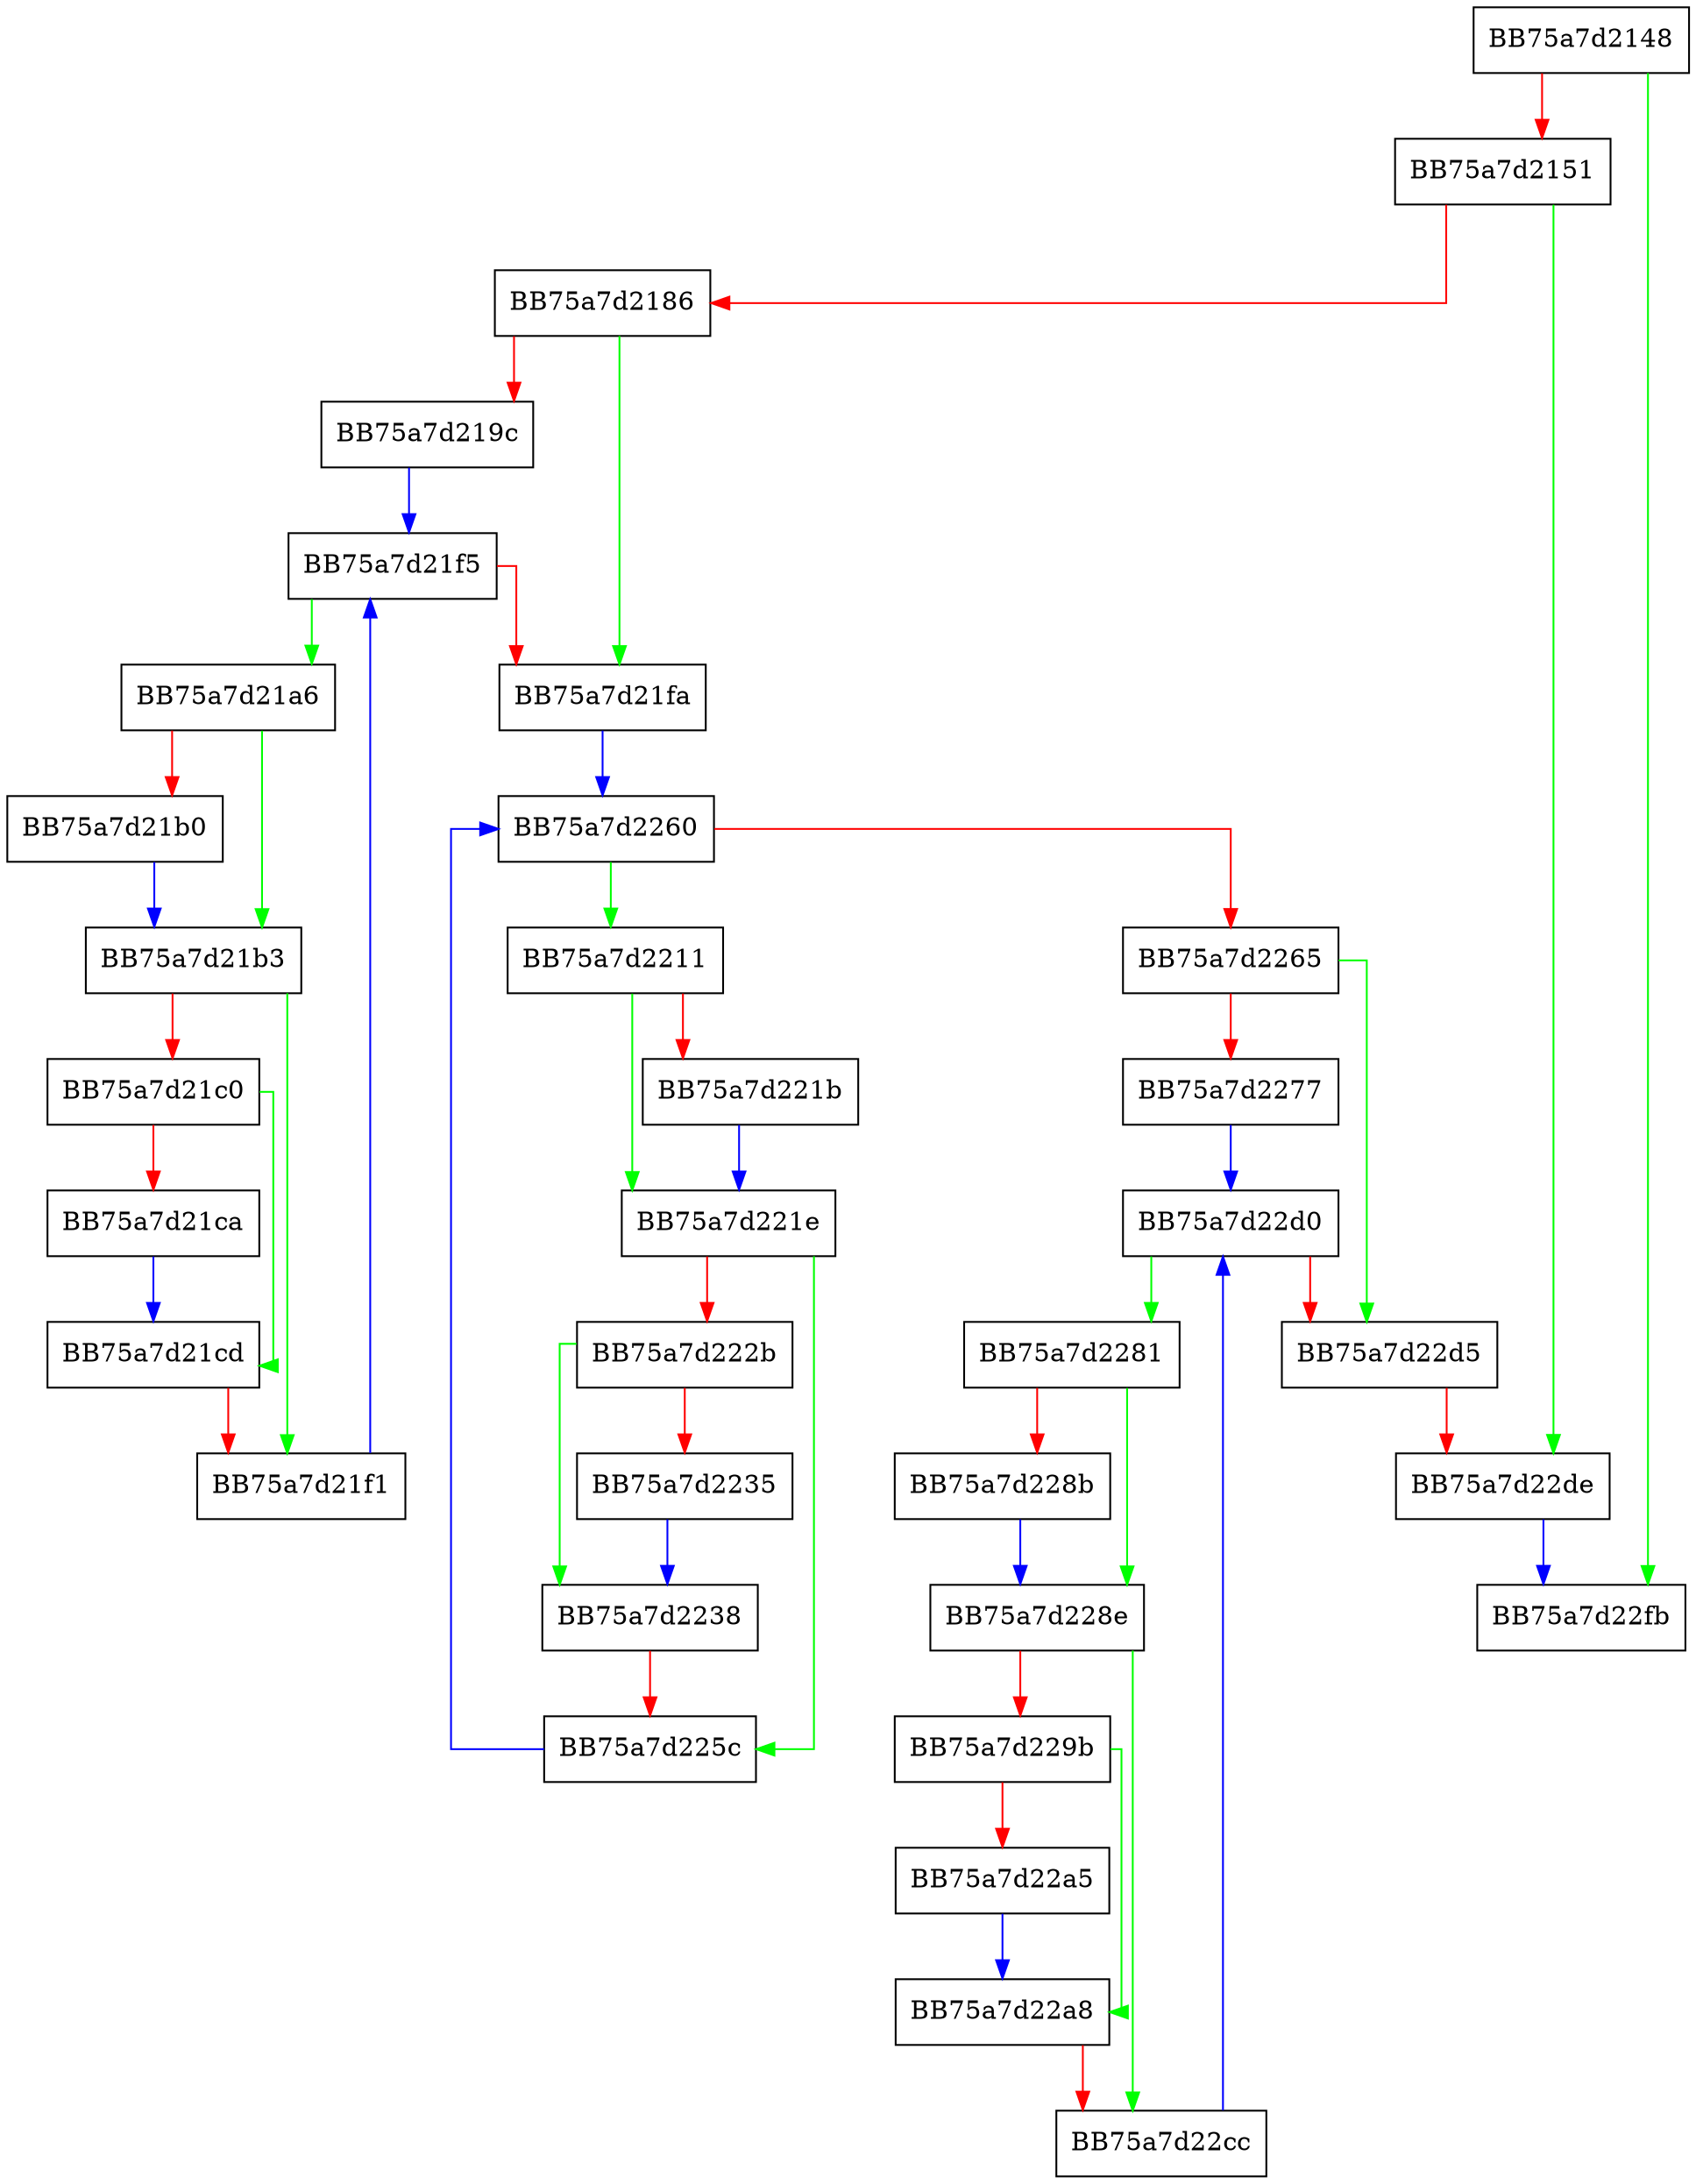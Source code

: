 digraph IsExcludedPath {
  node [shape="box"];
  graph [splines=ortho];
  BB75a7d2148 -> BB75a7d22fb [color="green"];
  BB75a7d2148 -> BB75a7d2151 [color="red"];
  BB75a7d2151 -> BB75a7d22de [color="green"];
  BB75a7d2151 -> BB75a7d2186 [color="red"];
  BB75a7d2186 -> BB75a7d21fa [color="green"];
  BB75a7d2186 -> BB75a7d219c [color="red"];
  BB75a7d219c -> BB75a7d21f5 [color="blue"];
  BB75a7d21a6 -> BB75a7d21b3 [color="green"];
  BB75a7d21a6 -> BB75a7d21b0 [color="red"];
  BB75a7d21b0 -> BB75a7d21b3 [color="blue"];
  BB75a7d21b3 -> BB75a7d21f1 [color="green"];
  BB75a7d21b3 -> BB75a7d21c0 [color="red"];
  BB75a7d21c0 -> BB75a7d21cd [color="green"];
  BB75a7d21c0 -> BB75a7d21ca [color="red"];
  BB75a7d21ca -> BB75a7d21cd [color="blue"];
  BB75a7d21cd -> BB75a7d21f1 [color="red"];
  BB75a7d21f1 -> BB75a7d21f5 [color="blue"];
  BB75a7d21f5 -> BB75a7d21a6 [color="green"];
  BB75a7d21f5 -> BB75a7d21fa [color="red"];
  BB75a7d21fa -> BB75a7d2260 [color="blue"];
  BB75a7d2211 -> BB75a7d221e [color="green"];
  BB75a7d2211 -> BB75a7d221b [color="red"];
  BB75a7d221b -> BB75a7d221e [color="blue"];
  BB75a7d221e -> BB75a7d225c [color="green"];
  BB75a7d221e -> BB75a7d222b [color="red"];
  BB75a7d222b -> BB75a7d2238 [color="green"];
  BB75a7d222b -> BB75a7d2235 [color="red"];
  BB75a7d2235 -> BB75a7d2238 [color="blue"];
  BB75a7d2238 -> BB75a7d225c [color="red"];
  BB75a7d225c -> BB75a7d2260 [color="blue"];
  BB75a7d2260 -> BB75a7d2211 [color="green"];
  BB75a7d2260 -> BB75a7d2265 [color="red"];
  BB75a7d2265 -> BB75a7d22d5 [color="green"];
  BB75a7d2265 -> BB75a7d2277 [color="red"];
  BB75a7d2277 -> BB75a7d22d0 [color="blue"];
  BB75a7d2281 -> BB75a7d228e [color="green"];
  BB75a7d2281 -> BB75a7d228b [color="red"];
  BB75a7d228b -> BB75a7d228e [color="blue"];
  BB75a7d228e -> BB75a7d22cc [color="green"];
  BB75a7d228e -> BB75a7d229b [color="red"];
  BB75a7d229b -> BB75a7d22a8 [color="green"];
  BB75a7d229b -> BB75a7d22a5 [color="red"];
  BB75a7d22a5 -> BB75a7d22a8 [color="blue"];
  BB75a7d22a8 -> BB75a7d22cc [color="red"];
  BB75a7d22cc -> BB75a7d22d0 [color="blue"];
  BB75a7d22d0 -> BB75a7d2281 [color="green"];
  BB75a7d22d0 -> BB75a7d22d5 [color="red"];
  BB75a7d22d5 -> BB75a7d22de [color="red"];
  BB75a7d22de -> BB75a7d22fb [color="blue"];
}